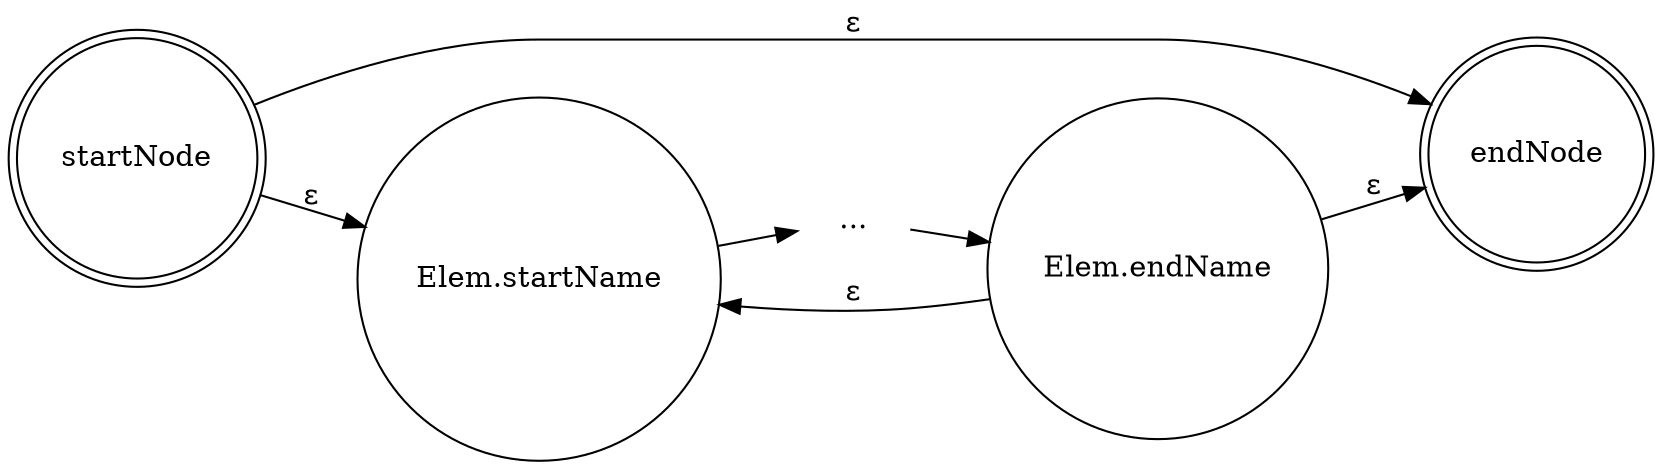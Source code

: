 digraph NFA {
    rankdir=LR;

    startNode [label="startNode", shape=doublecircle];
    endNode [label="endNode", shape=doublecircle];
    Elem_start [label="Elem.startName", shape=circle];
    Elem_end [label="Elem.endName", shape=circle];
    ellipsis [label="...",shape=plaintext]

    startNode -> endNode [label="ε"];
    Elem_end -> Elem_start [label="ε"];
    startNode -> Elem_start [label="ε"];
    Elem_end -> endNode [label="ε"];
    Elem_start -> ellipsis;
    ellipsis -> Elem_end;
}